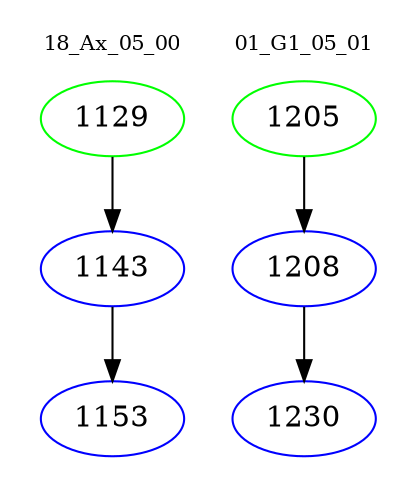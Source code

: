 digraph{
subgraph cluster_0 {
color = white
label = "18_Ax_05_00";
fontsize=10;
T0_1129 [label="1129", color="green"]
T0_1129 -> T0_1143 [color="black"]
T0_1143 [label="1143", color="blue"]
T0_1143 -> T0_1153 [color="black"]
T0_1153 [label="1153", color="blue"]
}
subgraph cluster_1 {
color = white
label = "01_G1_05_01";
fontsize=10;
T1_1205 [label="1205", color="green"]
T1_1205 -> T1_1208 [color="black"]
T1_1208 [label="1208", color="blue"]
T1_1208 -> T1_1230 [color="black"]
T1_1230 [label="1230", color="blue"]
}
}
